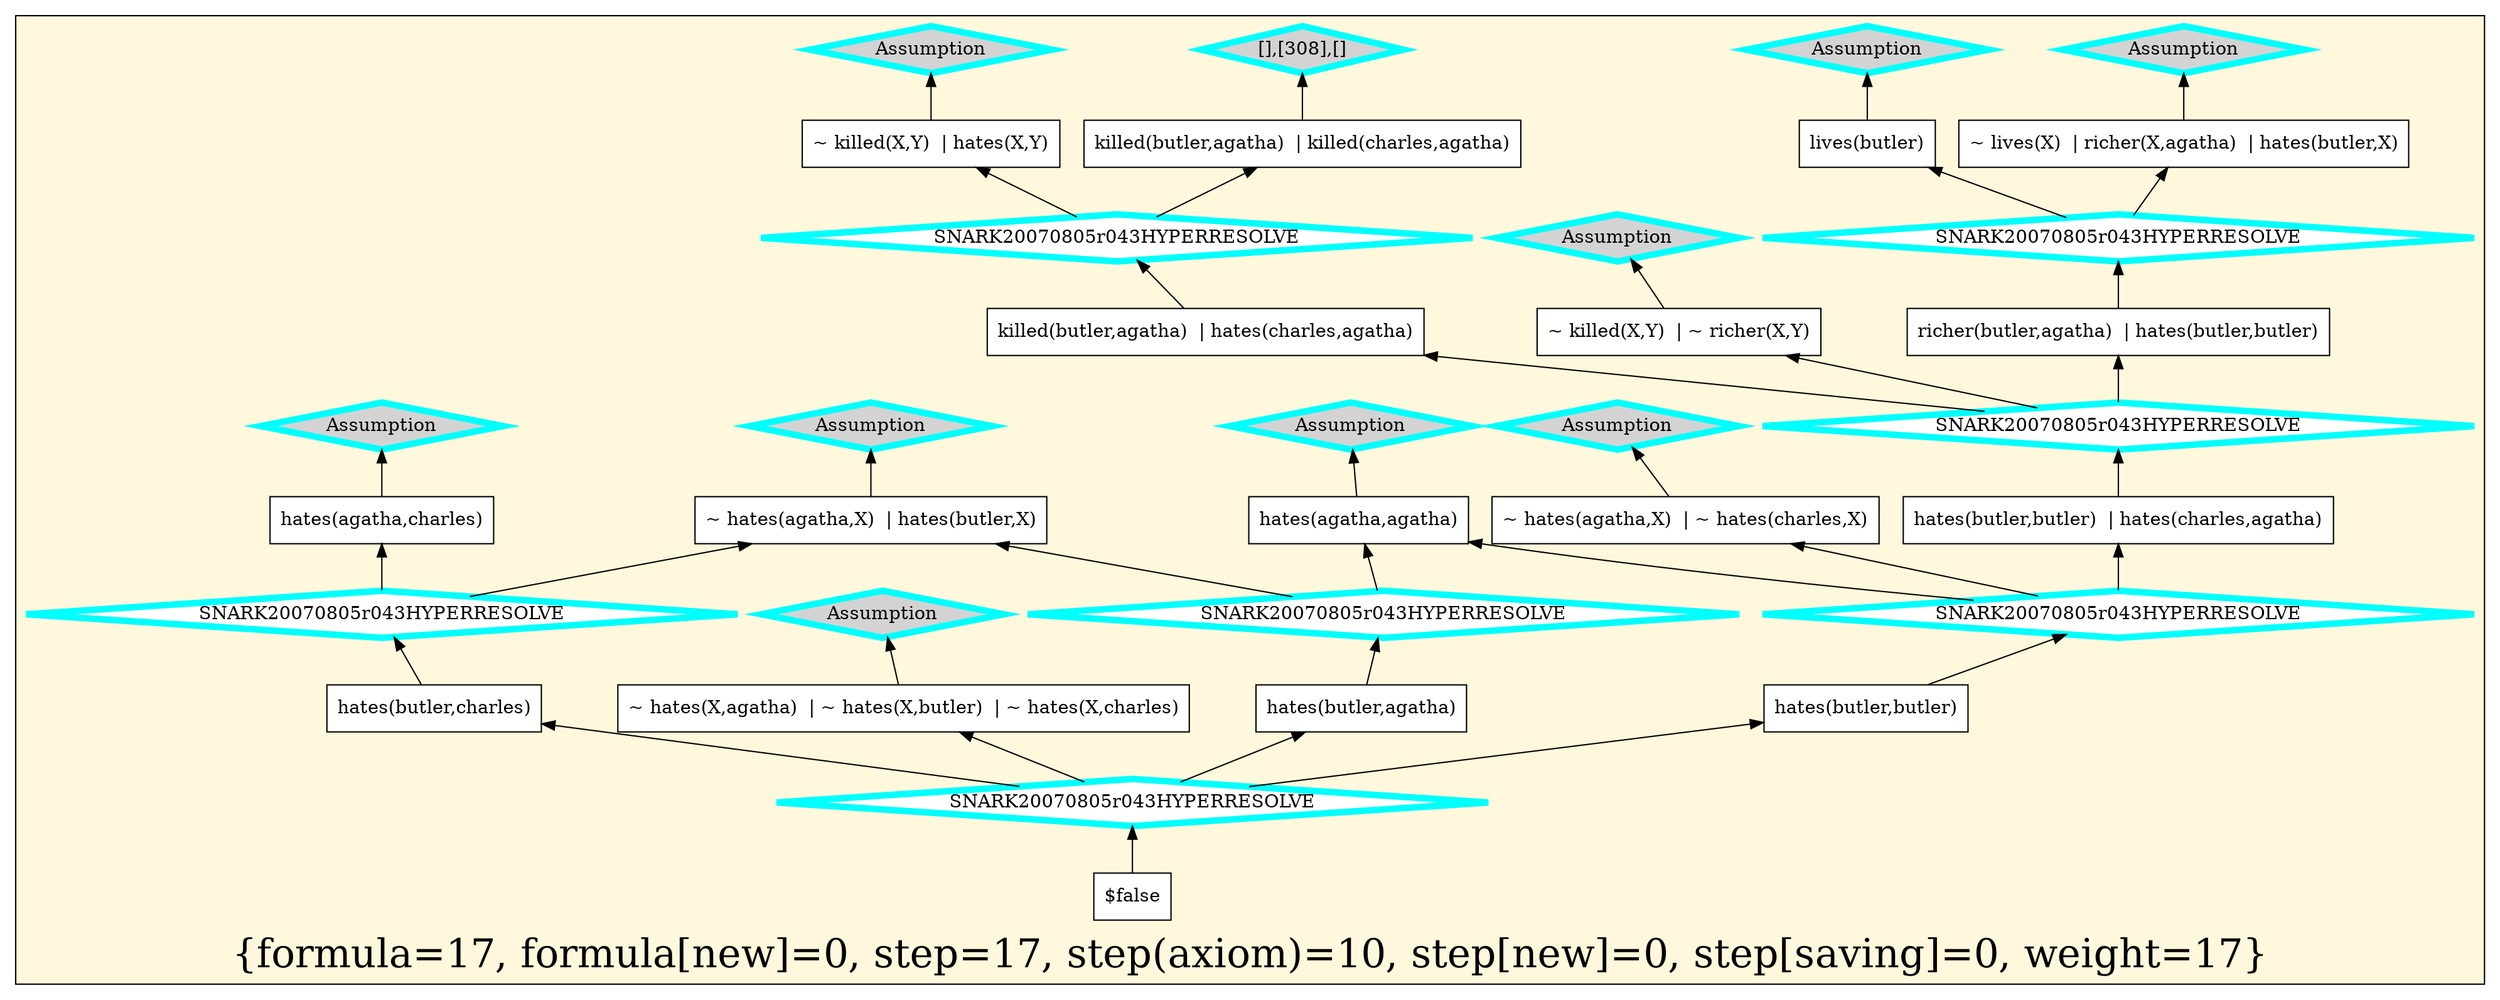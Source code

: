 digraph g 
{ rankdir=BT;
   
  "x_260" [ color="black" shape="box" label="~ killed(X,Y)  | hates(X,Y)" fillcolor="white" style="filled"  ];
  "x_275" [ color="black" shape="box" label="hates(butler,charles)" fillcolor="white" style="filled"  ];
  "x_203" [ color="black" shape="box" label="~ hates(X,agatha)  | ~ hates(X,butler)  | ~ hates(X,charles)" fillcolor="white" style="filled"  ];
  "x_258" [ color="black" shape="box" label="lives(butler)" fillcolor="white" style="filled"  ];
  "x_441" [ color="black" shape="box" label="~ hates(agatha,X)  | ~ hates(charles,X)" fillcolor="white" style="filled"  ];
  "x_0" [ color="black" shape="box" label="$false" fillcolor="white" style="filled"  ];
  "x_395" [ color="black" shape="box" label="~ lives(X)  | richer(X,agatha)  | hates(butler,X)" fillcolor="white" style="filled"  ];
  "x_118" [ color="black" shape="box" label="hates(agatha,charles)" fillcolor="white" style="filled"  ];
  "x_357" [ color="black" shape="box" label="hates(agatha,agatha)" fillcolor="white" style="filled"  ];
  "x_347" [ color="black" shape="box" label="hates(butler,butler)" fillcolor="white" style="filled"  ];
  "x_8" [ color="black" shape="box" label="~ hates(agatha,X)  | hates(butler,X)" fillcolor="white" style="filled"  ];
  "x_78" [ color="black" shape="box" label="hates(butler,agatha)" fillcolor="white" style="filled"  ];
  "x_158" [ color="black" shape="box" label="hates(butler,butler)  | hates(charles,agatha)" fillcolor="white" style="filled"  ];
  "x_427" [ color="black" shape="box" label="killed(butler,agatha)  | hates(charles,agatha)" fillcolor="white" style="filled"  ];
  "x_308" [ color="black" shape="box" label="killed(butler,agatha)  | killed(charles,agatha)" fillcolor="white" style="filled"  ];
  "x_102" [ color="black" shape="box" label="~ killed(X,Y)  | ~ richer(X,Y)" fillcolor="white" style="filled"  ];
  "x_67" [ color="black" shape="box" label="richer(butler,agatha)  | hates(butler,butler)" fillcolor="white" style="filled"  ];
  "-75b2b8ab:124078c1359:-46cb" [ URL="http://browser.inference-web.org/iwbrowser/BrowseNodeSet?url=http%3A%2F%2Finference-web.org%2Fproofs%2Ftptp%2FSolutions%2FPUZ%2FPUZ001-1%2FSNARK---20080805r005%2Fanswer.owl%23ns_killer_hates_victim" color="cyan" shape="diamond" label="Assumption" fillcolor="lightgrey" style="filled" penwidth="5"  ];
  "x_260" -> "-75b2b8ab:124078c1359:-46cb";
  "-75b2b8ab:124078c1359:-46c6" [ URL="http://browser.inference-web.org/iwbrowser/BrowseNodeSet?url=http%3A%2F%2Finference-web.org%2Fproofs%2Ftptp%2FSolutions%2FPUZ%2FPUZ001-1%2FSNARK---20080805r005%2Fanswer.owl%23ns_16" color="cyan" shape="diamond" label="SNARK20070805r043HYPERRESOLVE" fillcolor="white" style="filled" penwidth="5"  ];
  "x_67" -> "-75b2b8ab:124078c1359:-46c6";
  "-75b2b8ab:124078c1359:-46c6" -> "x_258";
  "-75b2b8ab:124078c1359:-46c6" -> "x_395";
  "-75b2b8ab:124078c1359:-46b2" [ URL="http://browser.inference-web.org/iwbrowser/BrowseNodeSet?url=http%3A%2F%2Finference-web.org%2Fproofs%2Ftptp%2FSolutions%2FPUZ%2FPUZ001-1%2FSNARK---20080805r005%2Fanswer.owl%23ns_different_hates" color="cyan" shape="diamond" label="Assumption" fillcolor="lightgrey" style="filled" penwidth="5"  ];
  "x_441" -> "-75b2b8ab:124078c1359:-46b2";
  "-75b2b8ab:124078c1359:-46eb" [ URL="http://browser.inference-web.org/iwbrowser/BrowseNodeSet?url=http%3A%2F%2Finference-web.org%2Fproofs%2Ftptp%2FSolutions%2FPUZ%2FPUZ001-1%2FSNARK---20080805r005%2Fanswer.owl%23ns_same_hates" color="cyan" shape="diamond" label="Assumption" fillcolor="lightgrey" style="filled" penwidth="5"  ];
  "x_8" -> "-75b2b8ab:124078c1359:-46eb";
  "-75b2b8ab:124078c1359:-46d0" [ URL="http://browser.inference-web.org/iwbrowser/BrowseNodeSet?url=http%3A%2F%2Finference-web.org%2Fproofs%2Ftptp%2FSolutions%2FPUZ%2FPUZ001-1%2FSNARK---20080805r005%2Fanswer.owl%23ns_prove_neither_charles_nor_butler_did_it" color="cyan" shape="diamond" label="[],[308],[]" fillcolor="lightgrey" style="filled" penwidth="5"  ];
  "x_308" -> "-75b2b8ab:124078c1359:-46d0";
  "-75b2b8ab:124078c1359:-46c1" [ URL="http://browser.inference-web.org/iwbrowser/BrowseNodeSet?url=http%3A%2F%2Finference-web.org%2Fproofs%2Ftptp%2FSolutions%2FPUZ%2FPUZ001-1%2FSNARK---20080805r005%2Fanswer.owl%23ns_butler" color="cyan" shape="diamond" label="Assumption" fillcolor="lightgrey" style="filled" penwidth="5"  ];
  "x_258" -> "-75b2b8ab:124078c1359:-46c1";
  "-75b2b8ab:124078c1359:-46f5" [ URL="http://browser.inference-web.org/iwbrowser/BrowseNodeSet?url=http%3A%2F%2Finference-web.org%2Fproofs%2Ftptp%2FSolutions%2FPUZ%2FPUZ001-1%2FSNARK---20080805r005%2Fanswer.owl%23ns_14" color="cyan" shape="diamond" label="SNARK20070805r043HYPERRESOLVE" fillcolor="white" style="filled" penwidth="5"  ];
  "x_275" -> "-75b2b8ab:124078c1359:-46f5";
  "-75b2b8ab:124078c1359:-46f5" -> "x_8";
  "-75b2b8ab:124078c1359:-46f5" -> "x_118";
  "-75b2b8ab:124078c1359:-46bc" [ URL="http://browser.inference-web.org/iwbrowser/BrowseNodeSet?url=http%3A%2F%2Finference-web.org%2Fproofs%2Ftptp%2FSolutions%2FPUZ%2FPUZ001-1%2FSNARK---20080805r005%2Fanswer.owl%23ns_butler_hates_poor" color="cyan" shape="diamond" label="Assumption" fillcolor="lightgrey" style="filled" penwidth="5"  ];
  "x_395" -> "-75b2b8ab:124078c1359:-46bc";
  "-75b2b8ab:124078c1359:-46ad" [ URL="http://browser.inference-web.org/iwbrowser/BrowseNodeSet?url=http%3A%2F%2Finference-web.org%2Fproofs%2Ftptp%2FSolutions%2FPUZ%2FPUZ001-1%2FSNARK---20080805r005%2Fanswer.owl%23ns_no_one_hates_everyone" color="cyan" shape="diamond" label="Assumption" fillcolor="lightgrey" style="filled" penwidth="5"  ];
  "x_203" -> "-75b2b8ab:124078c1359:-46ad";
  "-75b2b8ab:124078c1359:-46fc" [ URL="http://browser.inference-web.org/iwbrowser/BrowseNodeSet?url=http%3A%2F%2Finference-web.org%2Fproofs%2Ftptp%2FSolutions%2FPUZ%2FPUZ001-1%2FSNARK---20080805r005%2Fanswer.owl%23answer" color="cyan" shape="diamond" label="SNARK20070805r043HYPERRESOLVE" fillcolor="white" style="filled" penwidth="5"  ];
  "x_0" -> "-75b2b8ab:124078c1359:-46fc";
  "-75b2b8ab:124078c1359:-46fc" -> "x_78";
  "-75b2b8ab:124078c1359:-46fc" -> "x_203";
  "-75b2b8ab:124078c1359:-46fc" -> "x_275";
  "-75b2b8ab:124078c1359:-46fc" -> "x_347";
  "-75b2b8ab:124078c1359:-46e1" [ URL="http://browser.inference-web.org/iwbrowser/BrowseNodeSet?url=http%3A%2F%2Finference-web.org%2Fproofs%2Ftptp%2FSolutions%2FPUZ%2FPUZ001-1%2FSNARK---20080805r005%2Fanswer.owl%23ns_18" color="cyan" shape="diamond" label="SNARK20070805r043HYPERRESOLVE" fillcolor="white" style="filled" penwidth="5"  ];
  "x_347" -> "-75b2b8ab:124078c1359:-46e1";
  "-75b2b8ab:124078c1359:-46e1" -> "x_158";
  "-75b2b8ab:124078c1359:-46e1" -> "x_357";
  "-75b2b8ab:124078c1359:-46e1" -> "x_441";
  "-75b2b8ab:124078c1359:-46b7" [ URL="http://browser.inference-web.org/iwbrowser/BrowseNodeSet?url=http%3A%2F%2Finference-web.org%2Fproofs%2Ftptp%2FSolutions%2FPUZ%2FPUZ001-1%2FSNARK---20080805r005%2Fanswer.owl%23ns_poorer_killer" color="cyan" shape="diamond" label="Assumption" fillcolor="lightgrey" style="filled" penwidth="5"  ];
  "x_102" -> "-75b2b8ab:124078c1359:-46b7";
  "-75b2b8ab:124078c1359:-46e6" [ URL="http://browser.inference-web.org/iwbrowser/BrowseNodeSet?url=http%3A%2F%2Finference-web.org%2Fproofs%2Ftptp%2FSolutions%2FPUZ%2FPUZ001-1%2FSNARK---20080805r005%2Fanswer.owl%23ns_13" color="cyan" shape="diamond" label="SNARK20070805r043HYPERRESOLVE" fillcolor="white" style="filled" penwidth="5"  ];
  "x_78" -> "-75b2b8ab:124078c1359:-46e6";
  "-75b2b8ab:124078c1359:-46e6" -> "x_8";
  "-75b2b8ab:124078c1359:-46e6" -> "x_357";
  "-75b2b8ab:124078c1359:-4701" [ URL="http://browser.inference-web.org/iwbrowser/BrowseNodeSet?url=http%3A%2F%2Finference-web.org%2Fproofs%2Ftptp%2FSolutions%2FPUZ%2FPUZ001-1%2FSNARK---20080805r005%2Fanswer.owl%23ns_agatha_hates_agatha" color="cyan" shape="diamond" label="Assumption" fillcolor="lightgrey" style="filled" penwidth="5"  ];
  "x_357" -> "-75b2b8ab:124078c1359:-4701";
  "-75b2b8ab:124078c1359:-46db" [ URL="http://browser.inference-web.org/iwbrowser/BrowseNodeSet?url=http%3A%2F%2Finference-web.org%2Fproofs%2Ftptp%2FSolutions%2FPUZ%2FPUZ001-1%2FSNARK---20080805r005%2Fanswer.owl%23ns_17" color="cyan" shape="diamond" label="SNARK20070805r043HYPERRESOLVE" fillcolor="white" style="filled" penwidth="5"  ];
  "x_158" -> "-75b2b8ab:124078c1359:-46db";
  "-75b2b8ab:124078c1359:-46db" -> "x_67";
  "-75b2b8ab:124078c1359:-46db" -> "x_102";
  "-75b2b8ab:124078c1359:-46db" -> "x_427";
  "-75b2b8ab:124078c1359:-46d5" [ URL="http://browser.inference-web.org/iwbrowser/BrowseNodeSet?url=http%3A%2F%2Finference-web.org%2Fproofs%2Ftptp%2FSolutions%2FPUZ%2FPUZ001-1%2FSNARK---20080805r005%2Fanswer.owl%23ns_15" color="cyan" shape="diamond" label="SNARK20070805r043HYPERRESOLVE" fillcolor="white" style="filled" penwidth="5"  ];
  "x_427" -> "-75b2b8ab:124078c1359:-46d5";
  "-75b2b8ab:124078c1359:-46d5" -> "x_260";
  "-75b2b8ab:124078c1359:-46d5" -> "x_308";
  "-75b2b8ab:124078c1359:-46f0" [ URL="http://browser.inference-web.org/iwbrowser/BrowseNodeSet?url=http%3A%2F%2Finference-web.org%2Fproofs%2Ftptp%2FSolutions%2FPUZ%2FPUZ001-1%2FSNARK---20080805r005%2Fanswer.owl%23ns_agatha_hates_charles" color="cyan" shape="diamond" label="Assumption" fillcolor="lightgrey" style="filled" penwidth="5"  ];
  "x_118" -> "-75b2b8ab:124078c1359:-46f0";
  
 subgraph cluster_opt 
{ label="{formula=17, formula[new]=0, step=17, step(axiom)=10, step[new]=0, step[saving]=0, weight=17}" 
 fontsize=30 fillcolor=cornsilk style=filled 
  x_260 ; x_275 ; x_203 ; x_258 ; x_441 ; x_0 ; x_395 ; x_118 ; x_357 ; x_347 ; x_8 ; x_78 ; x_158 ; x_427 ; x_308 ; x_102 ; x_67 ; "-75b2b8ab:124078c1359:-46cb" ;
 "-75b2b8ab:124078c1359:-46c6" ;
 "-75b2b8ab:124078c1359:-46b2" ;
 "-75b2b8ab:124078c1359:-46eb" ;
 "-75b2b8ab:124078c1359:-46d0" ;
 "-75b2b8ab:124078c1359:-46c1" ;
 "-75b2b8ab:124078c1359:-46f5" ;
 "-75b2b8ab:124078c1359:-46bc" ;
 "-75b2b8ab:124078c1359:-46ad" ;
 "-75b2b8ab:124078c1359:-46fc" ;
 "-75b2b8ab:124078c1359:-46e1" ;
 "-75b2b8ab:124078c1359:-46b7" ;
 "-75b2b8ab:124078c1359:-46e6" ;
 "-75b2b8ab:124078c1359:-4701" ;
 "-75b2b8ab:124078c1359:-46db" ;
 "-75b2b8ab:124078c1359:-46f0" ;
 "-75b2b8ab:124078c1359:-46d5" ;
 
}
 
}
